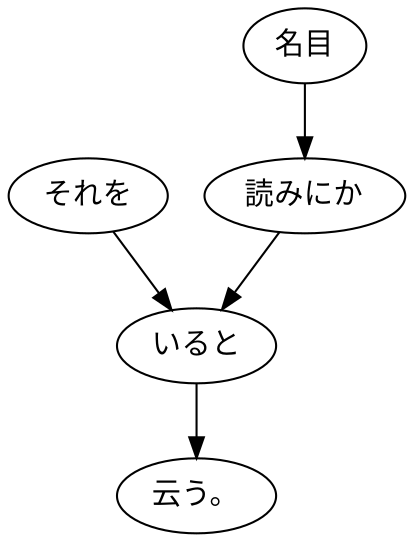 digraph graph6034 {
	node0 [label="それを"];
	node1 [label="名目"];
	node2 [label="読みにか"];
	node3 [label="いると"];
	node4 [label="云う。"];
	node0 -> node3;
	node1 -> node2;
	node2 -> node3;
	node3 -> node4;
}

